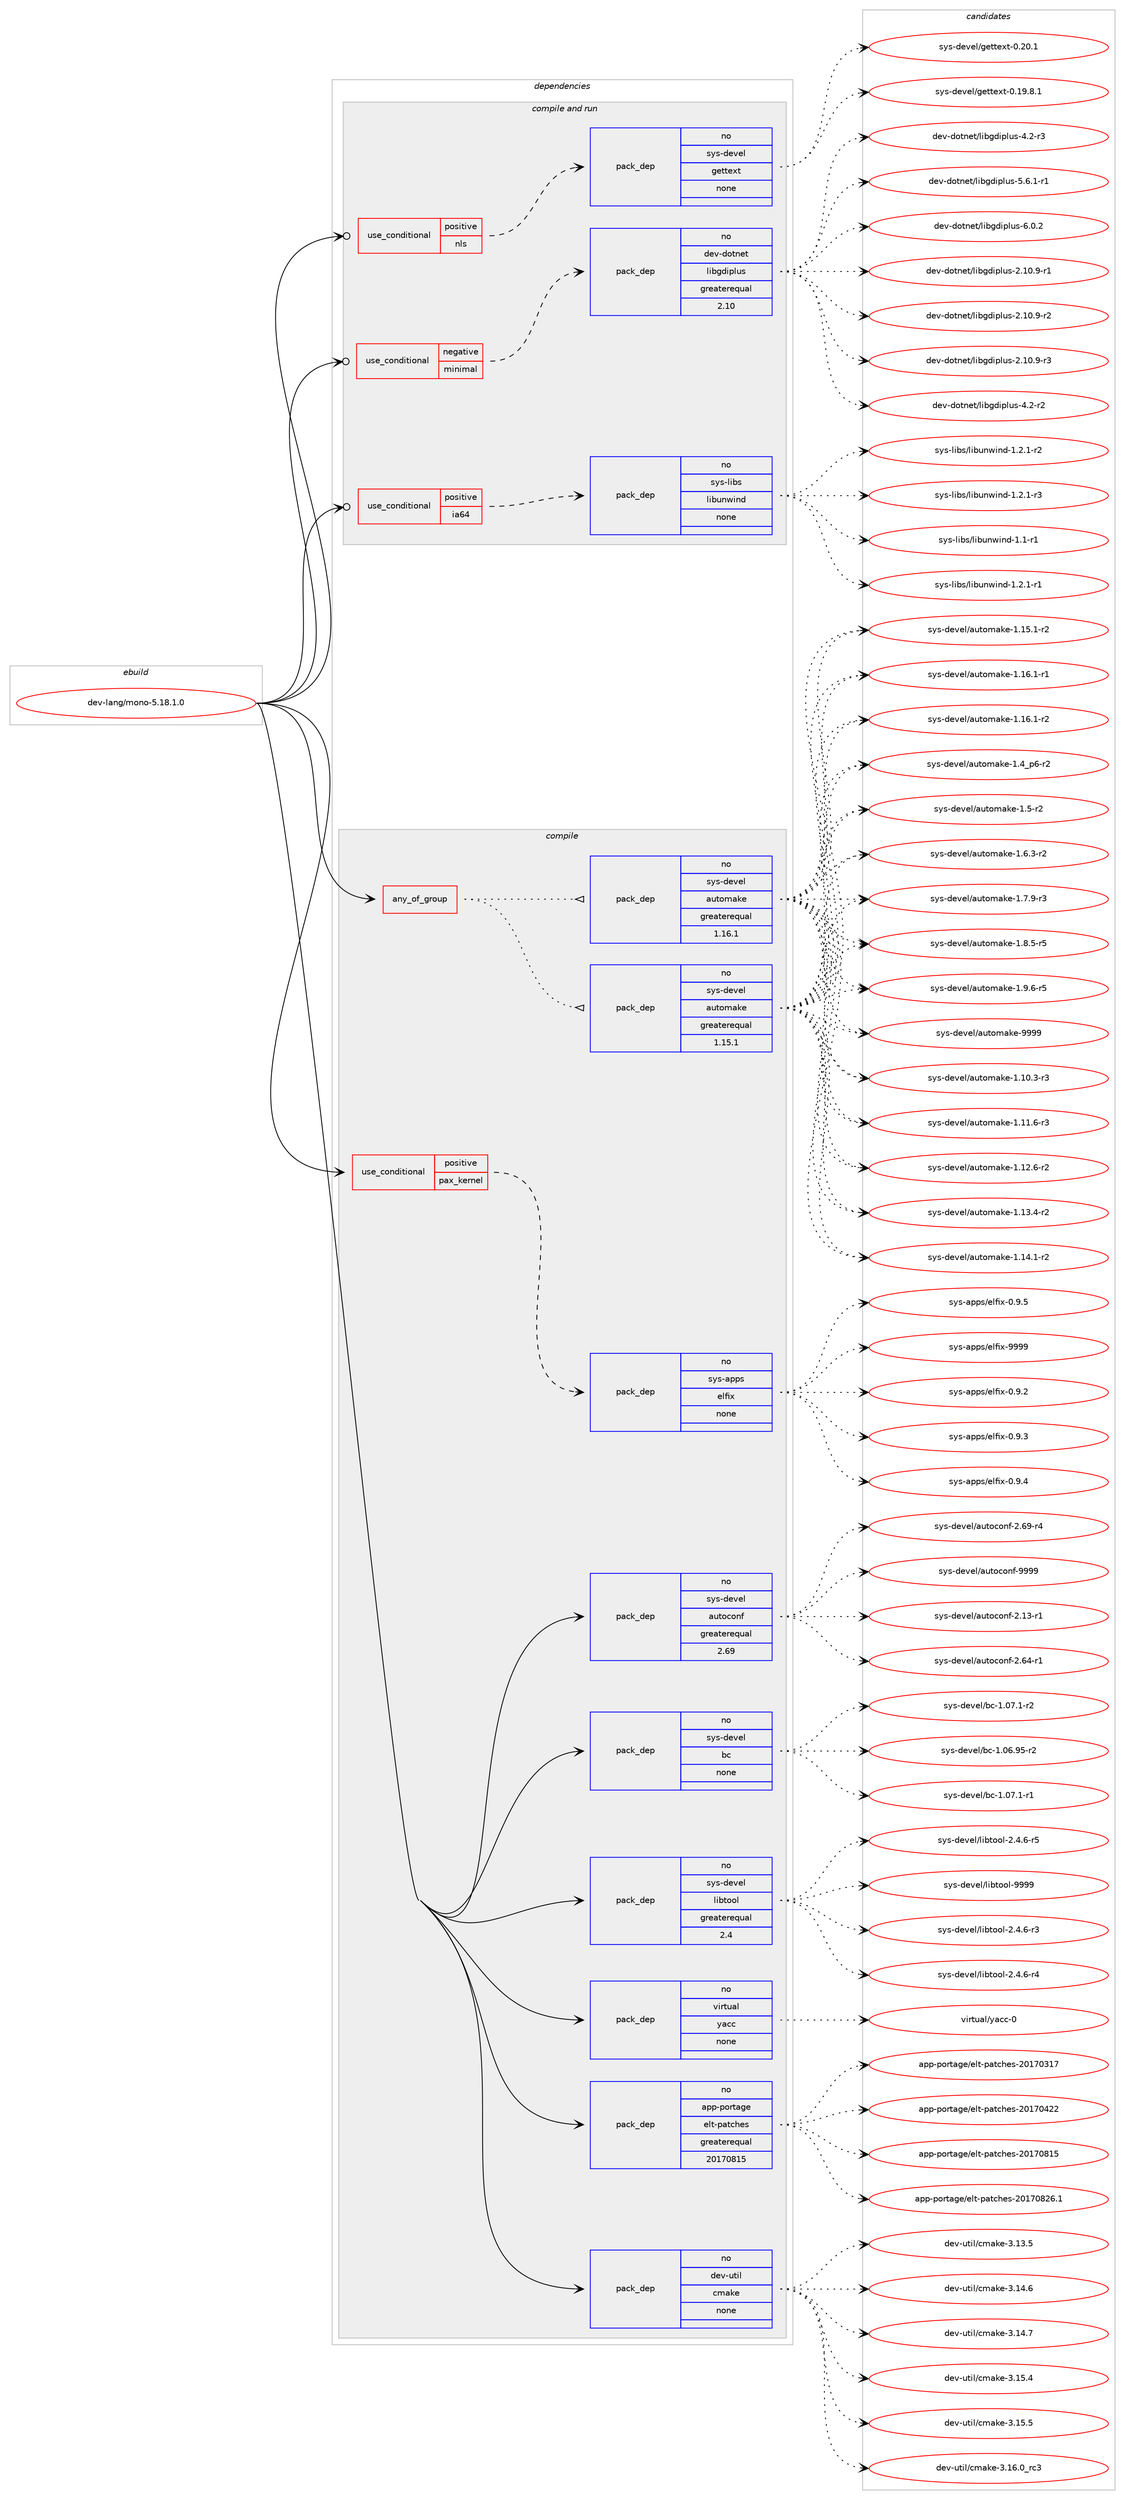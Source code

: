 digraph prolog {

# *************
# Graph options
# *************

newrank=true;
concentrate=true;
compound=true;
graph [rankdir=LR,fontname=Helvetica,fontsize=10,ranksep=1.5];#, ranksep=2.5, nodesep=0.2];
edge  [arrowhead=vee];
node  [fontname=Helvetica,fontsize=10];

# **********
# The ebuild
# **********

subgraph cluster_leftcol {
color=gray;
rank=same;
label=<<i>ebuild</i>>;
id [label="dev-lang/mono-5.18.1.0", color=red, width=4, href="../dev-lang/mono-5.18.1.0.svg"];
}

# ****************
# The dependencies
# ****************

subgraph cluster_midcol {
color=gray;
label=<<i>dependencies</i>>;
subgraph cluster_compile {
fillcolor="#eeeeee";
style=filled;
label=<<i>compile</i>>;
subgraph any10880 {
dependency558994 [label=<<TABLE BORDER="0" CELLBORDER="1" CELLSPACING="0" CELLPADDING="4"><TR><TD CELLPADDING="10">any_of_group</TD></TR></TABLE>>, shape=none, color=red];subgraph pack417812 {
dependency558995 [label=<<TABLE BORDER="0" CELLBORDER="1" CELLSPACING="0" CELLPADDING="4" WIDTH="220"><TR><TD ROWSPAN="6" CELLPADDING="30">pack_dep</TD></TR><TR><TD WIDTH="110">no</TD></TR><TR><TD>sys-devel</TD></TR><TR><TD>automake</TD></TR><TR><TD>greaterequal</TD></TR><TR><TD>1.16.1</TD></TR></TABLE>>, shape=none, color=blue];
}
dependency558994:e -> dependency558995:w [weight=20,style="dotted",arrowhead="oinv"];
subgraph pack417813 {
dependency558996 [label=<<TABLE BORDER="0" CELLBORDER="1" CELLSPACING="0" CELLPADDING="4" WIDTH="220"><TR><TD ROWSPAN="6" CELLPADDING="30">pack_dep</TD></TR><TR><TD WIDTH="110">no</TD></TR><TR><TD>sys-devel</TD></TR><TR><TD>automake</TD></TR><TR><TD>greaterequal</TD></TR><TR><TD>1.15.1</TD></TR></TABLE>>, shape=none, color=blue];
}
dependency558994:e -> dependency558996:w [weight=20,style="dotted",arrowhead="oinv"];
}
id:e -> dependency558994:w [weight=20,style="solid",arrowhead="vee"];
subgraph cond129945 {
dependency558997 [label=<<TABLE BORDER="0" CELLBORDER="1" CELLSPACING="0" CELLPADDING="4"><TR><TD ROWSPAN="3" CELLPADDING="10">use_conditional</TD></TR><TR><TD>positive</TD></TR><TR><TD>pax_kernel</TD></TR></TABLE>>, shape=none, color=red];
subgraph pack417814 {
dependency558998 [label=<<TABLE BORDER="0" CELLBORDER="1" CELLSPACING="0" CELLPADDING="4" WIDTH="220"><TR><TD ROWSPAN="6" CELLPADDING="30">pack_dep</TD></TR><TR><TD WIDTH="110">no</TD></TR><TR><TD>sys-apps</TD></TR><TR><TD>elfix</TD></TR><TR><TD>none</TD></TR><TR><TD></TD></TR></TABLE>>, shape=none, color=blue];
}
dependency558997:e -> dependency558998:w [weight=20,style="dashed",arrowhead="vee"];
}
id:e -> dependency558997:w [weight=20,style="solid",arrowhead="vee"];
subgraph pack417815 {
dependency558999 [label=<<TABLE BORDER="0" CELLBORDER="1" CELLSPACING="0" CELLPADDING="4" WIDTH="220"><TR><TD ROWSPAN="6" CELLPADDING="30">pack_dep</TD></TR><TR><TD WIDTH="110">no</TD></TR><TR><TD>app-portage</TD></TR><TR><TD>elt-patches</TD></TR><TR><TD>greaterequal</TD></TR><TR><TD>20170815</TD></TR></TABLE>>, shape=none, color=blue];
}
id:e -> dependency558999:w [weight=20,style="solid",arrowhead="vee"];
subgraph pack417816 {
dependency559000 [label=<<TABLE BORDER="0" CELLBORDER="1" CELLSPACING="0" CELLPADDING="4" WIDTH="220"><TR><TD ROWSPAN="6" CELLPADDING="30">pack_dep</TD></TR><TR><TD WIDTH="110">no</TD></TR><TR><TD>dev-util</TD></TR><TR><TD>cmake</TD></TR><TR><TD>none</TD></TR><TR><TD></TD></TR></TABLE>>, shape=none, color=blue];
}
id:e -> dependency559000:w [weight=20,style="solid",arrowhead="vee"];
subgraph pack417817 {
dependency559001 [label=<<TABLE BORDER="0" CELLBORDER="1" CELLSPACING="0" CELLPADDING="4" WIDTH="220"><TR><TD ROWSPAN="6" CELLPADDING="30">pack_dep</TD></TR><TR><TD WIDTH="110">no</TD></TR><TR><TD>sys-devel</TD></TR><TR><TD>autoconf</TD></TR><TR><TD>greaterequal</TD></TR><TR><TD>2.69</TD></TR></TABLE>>, shape=none, color=blue];
}
id:e -> dependency559001:w [weight=20,style="solid",arrowhead="vee"];
subgraph pack417818 {
dependency559002 [label=<<TABLE BORDER="0" CELLBORDER="1" CELLSPACING="0" CELLPADDING="4" WIDTH="220"><TR><TD ROWSPAN="6" CELLPADDING="30">pack_dep</TD></TR><TR><TD WIDTH="110">no</TD></TR><TR><TD>sys-devel</TD></TR><TR><TD>bc</TD></TR><TR><TD>none</TD></TR><TR><TD></TD></TR></TABLE>>, shape=none, color=blue];
}
id:e -> dependency559002:w [weight=20,style="solid",arrowhead="vee"];
subgraph pack417819 {
dependency559003 [label=<<TABLE BORDER="0" CELLBORDER="1" CELLSPACING="0" CELLPADDING="4" WIDTH="220"><TR><TD ROWSPAN="6" CELLPADDING="30">pack_dep</TD></TR><TR><TD WIDTH="110">no</TD></TR><TR><TD>sys-devel</TD></TR><TR><TD>libtool</TD></TR><TR><TD>greaterequal</TD></TR><TR><TD>2.4</TD></TR></TABLE>>, shape=none, color=blue];
}
id:e -> dependency559003:w [weight=20,style="solid",arrowhead="vee"];
subgraph pack417820 {
dependency559004 [label=<<TABLE BORDER="0" CELLBORDER="1" CELLSPACING="0" CELLPADDING="4" WIDTH="220"><TR><TD ROWSPAN="6" CELLPADDING="30">pack_dep</TD></TR><TR><TD WIDTH="110">no</TD></TR><TR><TD>virtual</TD></TR><TR><TD>yacc</TD></TR><TR><TD>none</TD></TR><TR><TD></TD></TR></TABLE>>, shape=none, color=blue];
}
id:e -> dependency559004:w [weight=20,style="solid",arrowhead="vee"];
}
subgraph cluster_compileandrun {
fillcolor="#eeeeee";
style=filled;
label=<<i>compile and run</i>>;
subgraph cond129946 {
dependency559005 [label=<<TABLE BORDER="0" CELLBORDER="1" CELLSPACING="0" CELLPADDING="4"><TR><TD ROWSPAN="3" CELLPADDING="10">use_conditional</TD></TR><TR><TD>negative</TD></TR><TR><TD>minimal</TD></TR></TABLE>>, shape=none, color=red];
subgraph pack417821 {
dependency559006 [label=<<TABLE BORDER="0" CELLBORDER="1" CELLSPACING="0" CELLPADDING="4" WIDTH="220"><TR><TD ROWSPAN="6" CELLPADDING="30">pack_dep</TD></TR><TR><TD WIDTH="110">no</TD></TR><TR><TD>dev-dotnet</TD></TR><TR><TD>libgdiplus</TD></TR><TR><TD>greaterequal</TD></TR><TR><TD>2.10</TD></TR></TABLE>>, shape=none, color=blue];
}
dependency559005:e -> dependency559006:w [weight=20,style="dashed",arrowhead="vee"];
}
id:e -> dependency559005:w [weight=20,style="solid",arrowhead="odotvee"];
subgraph cond129947 {
dependency559007 [label=<<TABLE BORDER="0" CELLBORDER="1" CELLSPACING="0" CELLPADDING="4"><TR><TD ROWSPAN="3" CELLPADDING="10">use_conditional</TD></TR><TR><TD>positive</TD></TR><TR><TD>ia64</TD></TR></TABLE>>, shape=none, color=red];
subgraph pack417822 {
dependency559008 [label=<<TABLE BORDER="0" CELLBORDER="1" CELLSPACING="0" CELLPADDING="4" WIDTH="220"><TR><TD ROWSPAN="6" CELLPADDING="30">pack_dep</TD></TR><TR><TD WIDTH="110">no</TD></TR><TR><TD>sys-libs</TD></TR><TR><TD>libunwind</TD></TR><TR><TD>none</TD></TR><TR><TD></TD></TR></TABLE>>, shape=none, color=blue];
}
dependency559007:e -> dependency559008:w [weight=20,style="dashed",arrowhead="vee"];
}
id:e -> dependency559007:w [weight=20,style="solid",arrowhead="odotvee"];
subgraph cond129948 {
dependency559009 [label=<<TABLE BORDER="0" CELLBORDER="1" CELLSPACING="0" CELLPADDING="4"><TR><TD ROWSPAN="3" CELLPADDING="10">use_conditional</TD></TR><TR><TD>positive</TD></TR><TR><TD>nls</TD></TR></TABLE>>, shape=none, color=red];
subgraph pack417823 {
dependency559010 [label=<<TABLE BORDER="0" CELLBORDER="1" CELLSPACING="0" CELLPADDING="4" WIDTH="220"><TR><TD ROWSPAN="6" CELLPADDING="30">pack_dep</TD></TR><TR><TD WIDTH="110">no</TD></TR><TR><TD>sys-devel</TD></TR><TR><TD>gettext</TD></TR><TR><TD>none</TD></TR><TR><TD></TD></TR></TABLE>>, shape=none, color=blue];
}
dependency559009:e -> dependency559010:w [weight=20,style="dashed",arrowhead="vee"];
}
id:e -> dependency559009:w [weight=20,style="solid",arrowhead="odotvee"];
}
subgraph cluster_run {
fillcolor="#eeeeee";
style=filled;
label=<<i>run</i>>;
}
}

# **************
# The candidates
# **************

subgraph cluster_choices {
rank=same;
color=gray;
label=<<i>candidates</i>>;

subgraph choice417812 {
color=black;
nodesep=1;
choice11512111545100101118101108479711711611110997107101454946494846514511451 [label="sys-devel/automake-1.10.3-r3", color=red, width=4,href="../sys-devel/automake-1.10.3-r3.svg"];
choice11512111545100101118101108479711711611110997107101454946494946544511451 [label="sys-devel/automake-1.11.6-r3", color=red, width=4,href="../sys-devel/automake-1.11.6-r3.svg"];
choice11512111545100101118101108479711711611110997107101454946495046544511450 [label="sys-devel/automake-1.12.6-r2", color=red, width=4,href="../sys-devel/automake-1.12.6-r2.svg"];
choice11512111545100101118101108479711711611110997107101454946495146524511450 [label="sys-devel/automake-1.13.4-r2", color=red, width=4,href="../sys-devel/automake-1.13.4-r2.svg"];
choice11512111545100101118101108479711711611110997107101454946495246494511450 [label="sys-devel/automake-1.14.1-r2", color=red, width=4,href="../sys-devel/automake-1.14.1-r2.svg"];
choice11512111545100101118101108479711711611110997107101454946495346494511450 [label="sys-devel/automake-1.15.1-r2", color=red, width=4,href="../sys-devel/automake-1.15.1-r2.svg"];
choice11512111545100101118101108479711711611110997107101454946495446494511449 [label="sys-devel/automake-1.16.1-r1", color=red, width=4,href="../sys-devel/automake-1.16.1-r1.svg"];
choice11512111545100101118101108479711711611110997107101454946495446494511450 [label="sys-devel/automake-1.16.1-r2", color=red, width=4,href="../sys-devel/automake-1.16.1-r2.svg"];
choice115121115451001011181011084797117116111109971071014549465295112544511450 [label="sys-devel/automake-1.4_p6-r2", color=red, width=4,href="../sys-devel/automake-1.4_p6-r2.svg"];
choice11512111545100101118101108479711711611110997107101454946534511450 [label="sys-devel/automake-1.5-r2", color=red, width=4,href="../sys-devel/automake-1.5-r2.svg"];
choice115121115451001011181011084797117116111109971071014549465446514511450 [label="sys-devel/automake-1.6.3-r2", color=red, width=4,href="../sys-devel/automake-1.6.3-r2.svg"];
choice115121115451001011181011084797117116111109971071014549465546574511451 [label="sys-devel/automake-1.7.9-r3", color=red, width=4,href="../sys-devel/automake-1.7.9-r3.svg"];
choice115121115451001011181011084797117116111109971071014549465646534511453 [label="sys-devel/automake-1.8.5-r5", color=red, width=4,href="../sys-devel/automake-1.8.5-r5.svg"];
choice115121115451001011181011084797117116111109971071014549465746544511453 [label="sys-devel/automake-1.9.6-r5", color=red, width=4,href="../sys-devel/automake-1.9.6-r5.svg"];
choice115121115451001011181011084797117116111109971071014557575757 [label="sys-devel/automake-9999", color=red, width=4,href="../sys-devel/automake-9999.svg"];
dependency558995:e -> choice11512111545100101118101108479711711611110997107101454946494846514511451:w [style=dotted,weight="100"];
dependency558995:e -> choice11512111545100101118101108479711711611110997107101454946494946544511451:w [style=dotted,weight="100"];
dependency558995:e -> choice11512111545100101118101108479711711611110997107101454946495046544511450:w [style=dotted,weight="100"];
dependency558995:e -> choice11512111545100101118101108479711711611110997107101454946495146524511450:w [style=dotted,weight="100"];
dependency558995:e -> choice11512111545100101118101108479711711611110997107101454946495246494511450:w [style=dotted,weight="100"];
dependency558995:e -> choice11512111545100101118101108479711711611110997107101454946495346494511450:w [style=dotted,weight="100"];
dependency558995:e -> choice11512111545100101118101108479711711611110997107101454946495446494511449:w [style=dotted,weight="100"];
dependency558995:e -> choice11512111545100101118101108479711711611110997107101454946495446494511450:w [style=dotted,weight="100"];
dependency558995:e -> choice115121115451001011181011084797117116111109971071014549465295112544511450:w [style=dotted,weight="100"];
dependency558995:e -> choice11512111545100101118101108479711711611110997107101454946534511450:w [style=dotted,weight="100"];
dependency558995:e -> choice115121115451001011181011084797117116111109971071014549465446514511450:w [style=dotted,weight="100"];
dependency558995:e -> choice115121115451001011181011084797117116111109971071014549465546574511451:w [style=dotted,weight="100"];
dependency558995:e -> choice115121115451001011181011084797117116111109971071014549465646534511453:w [style=dotted,weight="100"];
dependency558995:e -> choice115121115451001011181011084797117116111109971071014549465746544511453:w [style=dotted,weight="100"];
dependency558995:e -> choice115121115451001011181011084797117116111109971071014557575757:w [style=dotted,weight="100"];
}
subgraph choice417813 {
color=black;
nodesep=1;
choice11512111545100101118101108479711711611110997107101454946494846514511451 [label="sys-devel/automake-1.10.3-r3", color=red, width=4,href="../sys-devel/automake-1.10.3-r3.svg"];
choice11512111545100101118101108479711711611110997107101454946494946544511451 [label="sys-devel/automake-1.11.6-r3", color=red, width=4,href="../sys-devel/automake-1.11.6-r3.svg"];
choice11512111545100101118101108479711711611110997107101454946495046544511450 [label="sys-devel/automake-1.12.6-r2", color=red, width=4,href="../sys-devel/automake-1.12.6-r2.svg"];
choice11512111545100101118101108479711711611110997107101454946495146524511450 [label="sys-devel/automake-1.13.4-r2", color=red, width=4,href="../sys-devel/automake-1.13.4-r2.svg"];
choice11512111545100101118101108479711711611110997107101454946495246494511450 [label="sys-devel/automake-1.14.1-r2", color=red, width=4,href="../sys-devel/automake-1.14.1-r2.svg"];
choice11512111545100101118101108479711711611110997107101454946495346494511450 [label="sys-devel/automake-1.15.1-r2", color=red, width=4,href="../sys-devel/automake-1.15.1-r2.svg"];
choice11512111545100101118101108479711711611110997107101454946495446494511449 [label="sys-devel/automake-1.16.1-r1", color=red, width=4,href="../sys-devel/automake-1.16.1-r1.svg"];
choice11512111545100101118101108479711711611110997107101454946495446494511450 [label="sys-devel/automake-1.16.1-r2", color=red, width=4,href="../sys-devel/automake-1.16.1-r2.svg"];
choice115121115451001011181011084797117116111109971071014549465295112544511450 [label="sys-devel/automake-1.4_p6-r2", color=red, width=4,href="../sys-devel/automake-1.4_p6-r2.svg"];
choice11512111545100101118101108479711711611110997107101454946534511450 [label="sys-devel/automake-1.5-r2", color=red, width=4,href="../sys-devel/automake-1.5-r2.svg"];
choice115121115451001011181011084797117116111109971071014549465446514511450 [label="sys-devel/automake-1.6.3-r2", color=red, width=4,href="../sys-devel/automake-1.6.3-r2.svg"];
choice115121115451001011181011084797117116111109971071014549465546574511451 [label="sys-devel/automake-1.7.9-r3", color=red, width=4,href="../sys-devel/automake-1.7.9-r3.svg"];
choice115121115451001011181011084797117116111109971071014549465646534511453 [label="sys-devel/automake-1.8.5-r5", color=red, width=4,href="../sys-devel/automake-1.8.5-r5.svg"];
choice115121115451001011181011084797117116111109971071014549465746544511453 [label="sys-devel/automake-1.9.6-r5", color=red, width=4,href="../sys-devel/automake-1.9.6-r5.svg"];
choice115121115451001011181011084797117116111109971071014557575757 [label="sys-devel/automake-9999", color=red, width=4,href="../sys-devel/automake-9999.svg"];
dependency558996:e -> choice11512111545100101118101108479711711611110997107101454946494846514511451:w [style=dotted,weight="100"];
dependency558996:e -> choice11512111545100101118101108479711711611110997107101454946494946544511451:w [style=dotted,weight="100"];
dependency558996:e -> choice11512111545100101118101108479711711611110997107101454946495046544511450:w [style=dotted,weight="100"];
dependency558996:e -> choice11512111545100101118101108479711711611110997107101454946495146524511450:w [style=dotted,weight="100"];
dependency558996:e -> choice11512111545100101118101108479711711611110997107101454946495246494511450:w [style=dotted,weight="100"];
dependency558996:e -> choice11512111545100101118101108479711711611110997107101454946495346494511450:w [style=dotted,weight="100"];
dependency558996:e -> choice11512111545100101118101108479711711611110997107101454946495446494511449:w [style=dotted,weight="100"];
dependency558996:e -> choice11512111545100101118101108479711711611110997107101454946495446494511450:w [style=dotted,weight="100"];
dependency558996:e -> choice115121115451001011181011084797117116111109971071014549465295112544511450:w [style=dotted,weight="100"];
dependency558996:e -> choice11512111545100101118101108479711711611110997107101454946534511450:w [style=dotted,weight="100"];
dependency558996:e -> choice115121115451001011181011084797117116111109971071014549465446514511450:w [style=dotted,weight="100"];
dependency558996:e -> choice115121115451001011181011084797117116111109971071014549465546574511451:w [style=dotted,weight="100"];
dependency558996:e -> choice115121115451001011181011084797117116111109971071014549465646534511453:w [style=dotted,weight="100"];
dependency558996:e -> choice115121115451001011181011084797117116111109971071014549465746544511453:w [style=dotted,weight="100"];
dependency558996:e -> choice115121115451001011181011084797117116111109971071014557575757:w [style=dotted,weight="100"];
}
subgraph choice417814 {
color=black;
nodesep=1;
choice115121115459711211211547101108102105120454846574650 [label="sys-apps/elfix-0.9.2", color=red, width=4,href="../sys-apps/elfix-0.9.2.svg"];
choice115121115459711211211547101108102105120454846574651 [label="sys-apps/elfix-0.9.3", color=red, width=4,href="../sys-apps/elfix-0.9.3.svg"];
choice115121115459711211211547101108102105120454846574652 [label="sys-apps/elfix-0.9.4", color=red, width=4,href="../sys-apps/elfix-0.9.4.svg"];
choice115121115459711211211547101108102105120454846574653 [label="sys-apps/elfix-0.9.5", color=red, width=4,href="../sys-apps/elfix-0.9.5.svg"];
choice1151211154597112112115471011081021051204557575757 [label="sys-apps/elfix-9999", color=red, width=4,href="../sys-apps/elfix-9999.svg"];
dependency558998:e -> choice115121115459711211211547101108102105120454846574650:w [style=dotted,weight="100"];
dependency558998:e -> choice115121115459711211211547101108102105120454846574651:w [style=dotted,weight="100"];
dependency558998:e -> choice115121115459711211211547101108102105120454846574652:w [style=dotted,weight="100"];
dependency558998:e -> choice115121115459711211211547101108102105120454846574653:w [style=dotted,weight="100"];
dependency558998:e -> choice1151211154597112112115471011081021051204557575757:w [style=dotted,weight="100"];
}
subgraph choice417815 {
color=black;
nodesep=1;
choice97112112451121111141169710310147101108116451129711699104101115455048495548514955 [label="app-portage/elt-patches-20170317", color=red, width=4,href="../app-portage/elt-patches-20170317.svg"];
choice97112112451121111141169710310147101108116451129711699104101115455048495548525050 [label="app-portage/elt-patches-20170422", color=red, width=4,href="../app-portage/elt-patches-20170422.svg"];
choice97112112451121111141169710310147101108116451129711699104101115455048495548564953 [label="app-portage/elt-patches-20170815", color=red, width=4,href="../app-portage/elt-patches-20170815.svg"];
choice971121124511211111411697103101471011081164511297116991041011154550484955485650544649 [label="app-portage/elt-patches-20170826.1", color=red, width=4,href="../app-portage/elt-patches-20170826.1.svg"];
dependency558999:e -> choice97112112451121111141169710310147101108116451129711699104101115455048495548514955:w [style=dotted,weight="100"];
dependency558999:e -> choice97112112451121111141169710310147101108116451129711699104101115455048495548525050:w [style=dotted,weight="100"];
dependency558999:e -> choice97112112451121111141169710310147101108116451129711699104101115455048495548564953:w [style=dotted,weight="100"];
dependency558999:e -> choice971121124511211111411697103101471011081164511297116991041011154550484955485650544649:w [style=dotted,weight="100"];
}
subgraph choice417816 {
color=black;
nodesep=1;
choice1001011184511711610510847991099710710145514649514653 [label="dev-util/cmake-3.13.5", color=red, width=4,href="../dev-util/cmake-3.13.5.svg"];
choice1001011184511711610510847991099710710145514649524654 [label="dev-util/cmake-3.14.6", color=red, width=4,href="../dev-util/cmake-3.14.6.svg"];
choice1001011184511711610510847991099710710145514649524655 [label="dev-util/cmake-3.14.7", color=red, width=4,href="../dev-util/cmake-3.14.7.svg"];
choice1001011184511711610510847991099710710145514649534652 [label="dev-util/cmake-3.15.4", color=red, width=4,href="../dev-util/cmake-3.15.4.svg"];
choice1001011184511711610510847991099710710145514649534653 [label="dev-util/cmake-3.15.5", color=red, width=4,href="../dev-util/cmake-3.15.5.svg"];
choice1001011184511711610510847991099710710145514649544648951149951 [label="dev-util/cmake-3.16.0_rc3", color=red, width=4,href="../dev-util/cmake-3.16.0_rc3.svg"];
dependency559000:e -> choice1001011184511711610510847991099710710145514649514653:w [style=dotted,weight="100"];
dependency559000:e -> choice1001011184511711610510847991099710710145514649524654:w [style=dotted,weight="100"];
dependency559000:e -> choice1001011184511711610510847991099710710145514649524655:w [style=dotted,weight="100"];
dependency559000:e -> choice1001011184511711610510847991099710710145514649534652:w [style=dotted,weight="100"];
dependency559000:e -> choice1001011184511711610510847991099710710145514649534653:w [style=dotted,weight="100"];
dependency559000:e -> choice1001011184511711610510847991099710710145514649544648951149951:w [style=dotted,weight="100"];
}
subgraph choice417817 {
color=black;
nodesep=1;
choice1151211154510010111810110847971171161119911111010245504649514511449 [label="sys-devel/autoconf-2.13-r1", color=red, width=4,href="../sys-devel/autoconf-2.13-r1.svg"];
choice1151211154510010111810110847971171161119911111010245504654524511449 [label="sys-devel/autoconf-2.64-r1", color=red, width=4,href="../sys-devel/autoconf-2.64-r1.svg"];
choice1151211154510010111810110847971171161119911111010245504654574511452 [label="sys-devel/autoconf-2.69-r4", color=red, width=4,href="../sys-devel/autoconf-2.69-r4.svg"];
choice115121115451001011181011084797117116111991111101024557575757 [label="sys-devel/autoconf-9999", color=red, width=4,href="../sys-devel/autoconf-9999.svg"];
dependency559001:e -> choice1151211154510010111810110847971171161119911111010245504649514511449:w [style=dotted,weight="100"];
dependency559001:e -> choice1151211154510010111810110847971171161119911111010245504654524511449:w [style=dotted,weight="100"];
dependency559001:e -> choice1151211154510010111810110847971171161119911111010245504654574511452:w [style=dotted,weight="100"];
dependency559001:e -> choice115121115451001011181011084797117116111991111101024557575757:w [style=dotted,weight="100"];
}
subgraph choice417818 {
color=black;
nodesep=1;
choice1151211154510010111810110847989945494648544657534511450 [label="sys-devel/bc-1.06.95-r2", color=red, width=4,href="../sys-devel/bc-1.06.95-r2.svg"];
choice11512111545100101118101108479899454946485546494511449 [label="sys-devel/bc-1.07.1-r1", color=red, width=4,href="../sys-devel/bc-1.07.1-r1.svg"];
choice11512111545100101118101108479899454946485546494511450 [label="sys-devel/bc-1.07.1-r2", color=red, width=4,href="../sys-devel/bc-1.07.1-r2.svg"];
dependency559002:e -> choice1151211154510010111810110847989945494648544657534511450:w [style=dotted,weight="100"];
dependency559002:e -> choice11512111545100101118101108479899454946485546494511449:w [style=dotted,weight="100"];
dependency559002:e -> choice11512111545100101118101108479899454946485546494511450:w [style=dotted,weight="100"];
}
subgraph choice417819 {
color=black;
nodesep=1;
choice1151211154510010111810110847108105981161111111084550465246544511451 [label="sys-devel/libtool-2.4.6-r3", color=red, width=4,href="../sys-devel/libtool-2.4.6-r3.svg"];
choice1151211154510010111810110847108105981161111111084550465246544511452 [label="sys-devel/libtool-2.4.6-r4", color=red, width=4,href="../sys-devel/libtool-2.4.6-r4.svg"];
choice1151211154510010111810110847108105981161111111084550465246544511453 [label="sys-devel/libtool-2.4.6-r5", color=red, width=4,href="../sys-devel/libtool-2.4.6-r5.svg"];
choice1151211154510010111810110847108105981161111111084557575757 [label="sys-devel/libtool-9999", color=red, width=4,href="../sys-devel/libtool-9999.svg"];
dependency559003:e -> choice1151211154510010111810110847108105981161111111084550465246544511451:w [style=dotted,weight="100"];
dependency559003:e -> choice1151211154510010111810110847108105981161111111084550465246544511452:w [style=dotted,weight="100"];
dependency559003:e -> choice1151211154510010111810110847108105981161111111084550465246544511453:w [style=dotted,weight="100"];
dependency559003:e -> choice1151211154510010111810110847108105981161111111084557575757:w [style=dotted,weight="100"];
}
subgraph choice417820 {
color=black;
nodesep=1;
choice11810511411611797108471219799994548 [label="virtual/yacc-0", color=red, width=4,href="../virtual/yacc-0.svg"];
dependency559004:e -> choice11810511411611797108471219799994548:w [style=dotted,weight="100"];
}
subgraph choice417821 {
color=black;
nodesep=1;
choice100101118451001111161101011164710810598103100105112108117115455046494846574511449 [label="dev-dotnet/libgdiplus-2.10.9-r1", color=red, width=4,href="../dev-dotnet/libgdiplus-2.10.9-r1.svg"];
choice100101118451001111161101011164710810598103100105112108117115455046494846574511450 [label="dev-dotnet/libgdiplus-2.10.9-r2", color=red, width=4,href="../dev-dotnet/libgdiplus-2.10.9-r2.svg"];
choice100101118451001111161101011164710810598103100105112108117115455046494846574511451 [label="dev-dotnet/libgdiplus-2.10.9-r3", color=red, width=4,href="../dev-dotnet/libgdiplus-2.10.9-r3.svg"];
choice100101118451001111161101011164710810598103100105112108117115455246504511450 [label="dev-dotnet/libgdiplus-4.2-r2", color=red, width=4,href="../dev-dotnet/libgdiplus-4.2-r2.svg"];
choice100101118451001111161101011164710810598103100105112108117115455246504511451 [label="dev-dotnet/libgdiplus-4.2-r3", color=red, width=4,href="../dev-dotnet/libgdiplus-4.2-r3.svg"];
choice1001011184510011111611010111647108105981031001051121081171154553465446494511449 [label="dev-dotnet/libgdiplus-5.6.1-r1", color=red, width=4,href="../dev-dotnet/libgdiplus-5.6.1-r1.svg"];
choice100101118451001111161101011164710810598103100105112108117115455446484650 [label="dev-dotnet/libgdiplus-6.0.2", color=red, width=4,href="../dev-dotnet/libgdiplus-6.0.2.svg"];
dependency559006:e -> choice100101118451001111161101011164710810598103100105112108117115455046494846574511449:w [style=dotted,weight="100"];
dependency559006:e -> choice100101118451001111161101011164710810598103100105112108117115455046494846574511450:w [style=dotted,weight="100"];
dependency559006:e -> choice100101118451001111161101011164710810598103100105112108117115455046494846574511451:w [style=dotted,weight="100"];
dependency559006:e -> choice100101118451001111161101011164710810598103100105112108117115455246504511450:w [style=dotted,weight="100"];
dependency559006:e -> choice100101118451001111161101011164710810598103100105112108117115455246504511451:w [style=dotted,weight="100"];
dependency559006:e -> choice1001011184510011111611010111647108105981031001051121081171154553465446494511449:w [style=dotted,weight="100"];
dependency559006:e -> choice100101118451001111161101011164710810598103100105112108117115455446484650:w [style=dotted,weight="100"];
}
subgraph choice417822 {
color=black;
nodesep=1;
choice11512111545108105981154710810598117110119105110100454946494511449 [label="sys-libs/libunwind-1.1-r1", color=red, width=4,href="../sys-libs/libunwind-1.1-r1.svg"];
choice115121115451081059811547108105981171101191051101004549465046494511449 [label="sys-libs/libunwind-1.2.1-r1", color=red, width=4,href="../sys-libs/libunwind-1.2.1-r1.svg"];
choice115121115451081059811547108105981171101191051101004549465046494511450 [label="sys-libs/libunwind-1.2.1-r2", color=red, width=4,href="../sys-libs/libunwind-1.2.1-r2.svg"];
choice115121115451081059811547108105981171101191051101004549465046494511451 [label="sys-libs/libunwind-1.2.1-r3", color=red, width=4,href="../sys-libs/libunwind-1.2.1-r3.svg"];
dependency559008:e -> choice11512111545108105981154710810598117110119105110100454946494511449:w [style=dotted,weight="100"];
dependency559008:e -> choice115121115451081059811547108105981171101191051101004549465046494511449:w [style=dotted,weight="100"];
dependency559008:e -> choice115121115451081059811547108105981171101191051101004549465046494511450:w [style=dotted,weight="100"];
dependency559008:e -> choice115121115451081059811547108105981171101191051101004549465046494511451:w [style=dotted,weight="100"];
}
subgraph choice417823 {
color=black;
nodesep=1;
choice1151211154510010111810110847103101116116101120116454846495746564649 [label="sys-devel/gettext-0.19.8.1", color=red, width=4,href="../sys-devel/gettext-0.19.8.1.svg"];
choice115121115451001011181011084710310111611610112011645484650484649 [label="sys-devel/gettext-0.20.1", color=red, width=4,href="../sys-devel/gettext-0.20.1.svg"];
dependency559010:e -> choice1151211154510010111810110847103101116116101120116454846495746564649:w [style=dotted,weight="100"];
dependency559010:e -> choice115121115451001011181011084710310111611610112011645484650484649:w [style=dotted,weight="100"];
}
}

}
